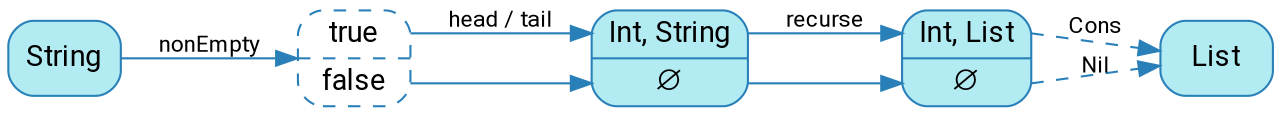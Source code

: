 digraph {
    bgcolor=transparent
    splines=false
    rankdir=LR

    // Default theme: enabled
    node[shape="rectangle" style="rounded,filled" color="#2980B9" fillcolor="#b2ebf2" fontcolor="#000000" fontname="Segoe UI,Roboto,Helvetica,Arial,sans-serif"]
    edge [color="#2980B9" fontcolor="#000000" fontname="Segoe UI,Roboto,Helvetica,Arial,sans-serif" fontsize=11 fontsize=11]

    ListStruct[shape=record label="<cons> Int, List| <nil> ∅"]
    ListStruct2[shape=record label="<cons> Int, String| <nil> ∅"]
    choice[shape=record label="<true> true|<false> false" style="dashed,rounded"]

    String -> choice[label=nonEmpty]

    choice:true -> ListStruct2:cons[label="head / tail"]
    choice:false -> ListStruct2:nil

    ListStruct2:cons -> ListStruct:cons [label=recurse]
    ListStruct2:nil  -> ListStruct:nil
    ListStruct:cons  -> List [style=dashed label="Cons"]
    ListStruct:nil   -> List [style=dashed label="Nil"]
}
